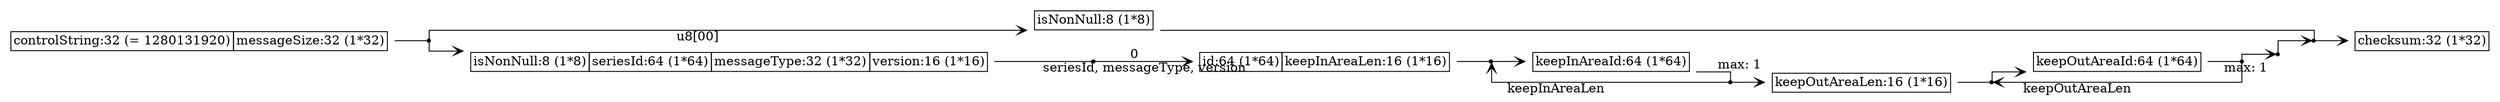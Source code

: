 digraph G {
  rankdir = LR;
  graph [splines=ortho];
  node [shape=plaintext];
  edge [arrowhead=vee];

  n0 [label=<
    <TABLE BORDER="0" CELLBORDER="1" CELLSPACING="0" TOOLTIP="LmcpObject" HREF="#">
      <TR><TD>controlString:32 (= 1280131920)</TD><TD>messageSize:32 (1*32)</TD></TR>
    </TABLE>
  >];
  n1 [shape=point];
  n2 [label=<
    <TABLE BORDER="0" CELLBORDER="1" CELLSPACING="0" TOOLTIP="LmcpObject.emptyMessage" HREF="#">
      <TR><TD>isNonNull:8 (1*8)</TD></TR>
    </TABLE>
  >];
  n3 [label=<
    <TABLE BORDER="0" CELLBORDER="1" CELLSPACING="0" TOOLTIP="LmcpObject.nonEmptyMessage" HREF="#">
      <TR><TD>isNonNull:8 (1*8)</TD><TD>seriesId:64 (1*64)</TD><TD>messageType:32 (1*32)</TD><TD>version:16 (1*16)</TD></TR>
    </TABLE>
  >];
  n4 [shape=point];
  n5 [label=<
    <TABLE BORDER="0" CELLBORDER="1" CELLSPACING="0" TOOLTIP="LmcpObject" HREF="#">
      <TR><TD>checksum:32 (1*32)</TD></TR>
    </TABLE>
  >];
  n6 [shape=point];
  n7 [label=<
    <TABLE BORDER="0" CELLBORDER="1" CELLSPACING="0" TOOLTIP="LmcpObject.nonEmptyMessage.operatingRegionPayload" HREF="#">
      <TR><TD>id:64 (1*64)</TD><TD>keepInAreaLen:16 (1*16)</TD></TR>
    </TABLE>
  >];
  n8 [shape=point];
  n9 [shape=point];
  n10 [label=<
    <TABLE BORDER="0" CELLBORDER="1" CELLSPACING="0" TOOLTIP="LmcpObject.nonEmptyMessage.operatingRegionPayload.keepInAreaId" HREF="#">
      <TR><TD>keepInAreaId:64 (1*64)</TD></TR>
    </TABLE>
  >];
  n11 [shape=point];
  n12 [label=<
    <TABLE BORDER="0" CELLBORDER="1" CELLSPACING="0" TOOLTIP="LmcpObject.nonEmptyMessage.operatingRegionPayload" HREF="#">
      <TR><TD>keepOutAreaLen:16 (1*16)</TD></TR>
    </TABLE>
  >];
  n13 [shape=point];
  n14 [label=<
    <TABLE BORDER="0" CELLBORDER="1" CELLSPACING="0" TOOLTIP="LmcpObject.nonEmptyMessage.operatingRegionPayload.keepOutAreaId" HREF="#">
      <TR><TD>keepOutAreaId:64 (1*64)</TD></TR>
    </TABLE>
  >];
  n15 [shape=point];

  n0 -> n1 [arrowhead=none];
  n1 -> n2 [xlabel="u8[00]"];
  n1 -> n3 [xlabel=""];
  n4 -> n5;
  n8 -> n4;
  n2 -> n4 [arrowhead=none];
  n3 -> n6 [arrowhead=none, xlabel="seriesId, messageType, version", tooltip="n => n match {&#013;// OPERATINGREGION is 39 in afrl/cmasi/CMASIEnum.h&#013;case (s64\"0\", u32\"39\", u16\"0\") => 0 // TODO: change s64\"0\" and u16\"0\" to the correct series and version constant&#013;case (_, _, _) => -1&#013;}", href="#"];
  n6 -> n7 [xlabel="0"];
  n11 -> n9 [xlabel="keepInAreaLen", tooltip="l => conversions.U16.toZ(l)", href="#"];
  n7 -> n9 [arrowhead=none];
  n9 -> n10;
  n11 -> n12;
  n10 -> n11 [arrowhead=none, xlabel="max: 1"];
  n12 -> n13 [arrowhead=none];
  n15 -> n13 [xlabel="keepOutAreaLen", tooltip="l => conversions.U16.toZ(l)", href="#"];
  n13 -> n14;
  n14 -> n15 [arrowhead=none, xlabel="max: 1"];
  n15 -> n8;
}
